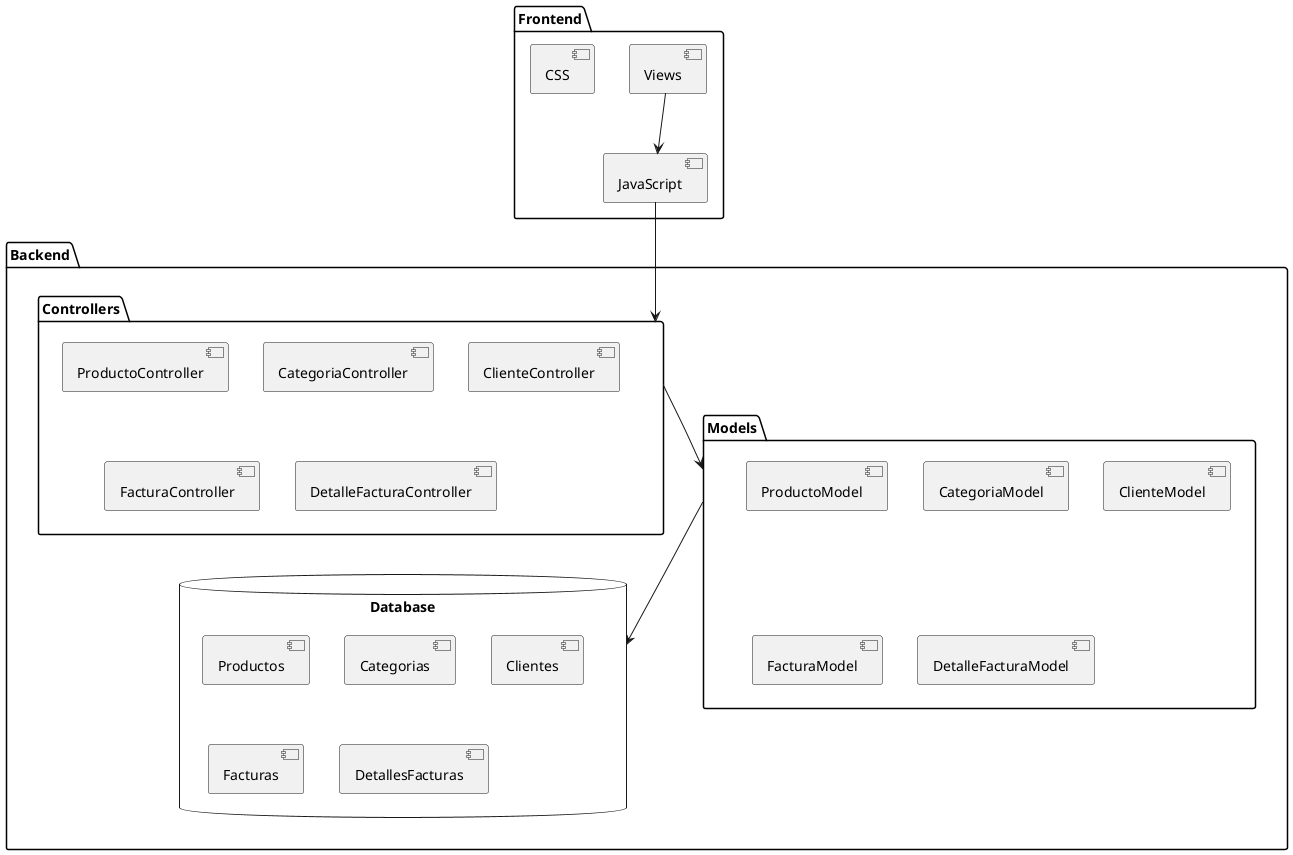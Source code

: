 @startuml

package "Frontend" {
  [Views] as Views
  [CSS] as CSS
  [JavaScript] as JS
}

package "Backend" {
  package "Controllers" {
    [ProductoController]
    [CategoriaController]
    [ClienteController]
    [FacturaController]
    [DetalleFacturaController]
  }

  package "Models" {
    [ProductoModel]
    [CategoriaModel]
    [ClienteModel]
    [FacturaModel]
    [DetalleFacturaModel]
  }

  database "Database" {
    [Productos]
    [Categorias]
    [Clientes]
    [Facturas]
    [DetallesFacturas]
  }
}

' Relationships
Views --> JS
JS --> Controllers
Controllers --> Models
Models --> Database

@enduml 